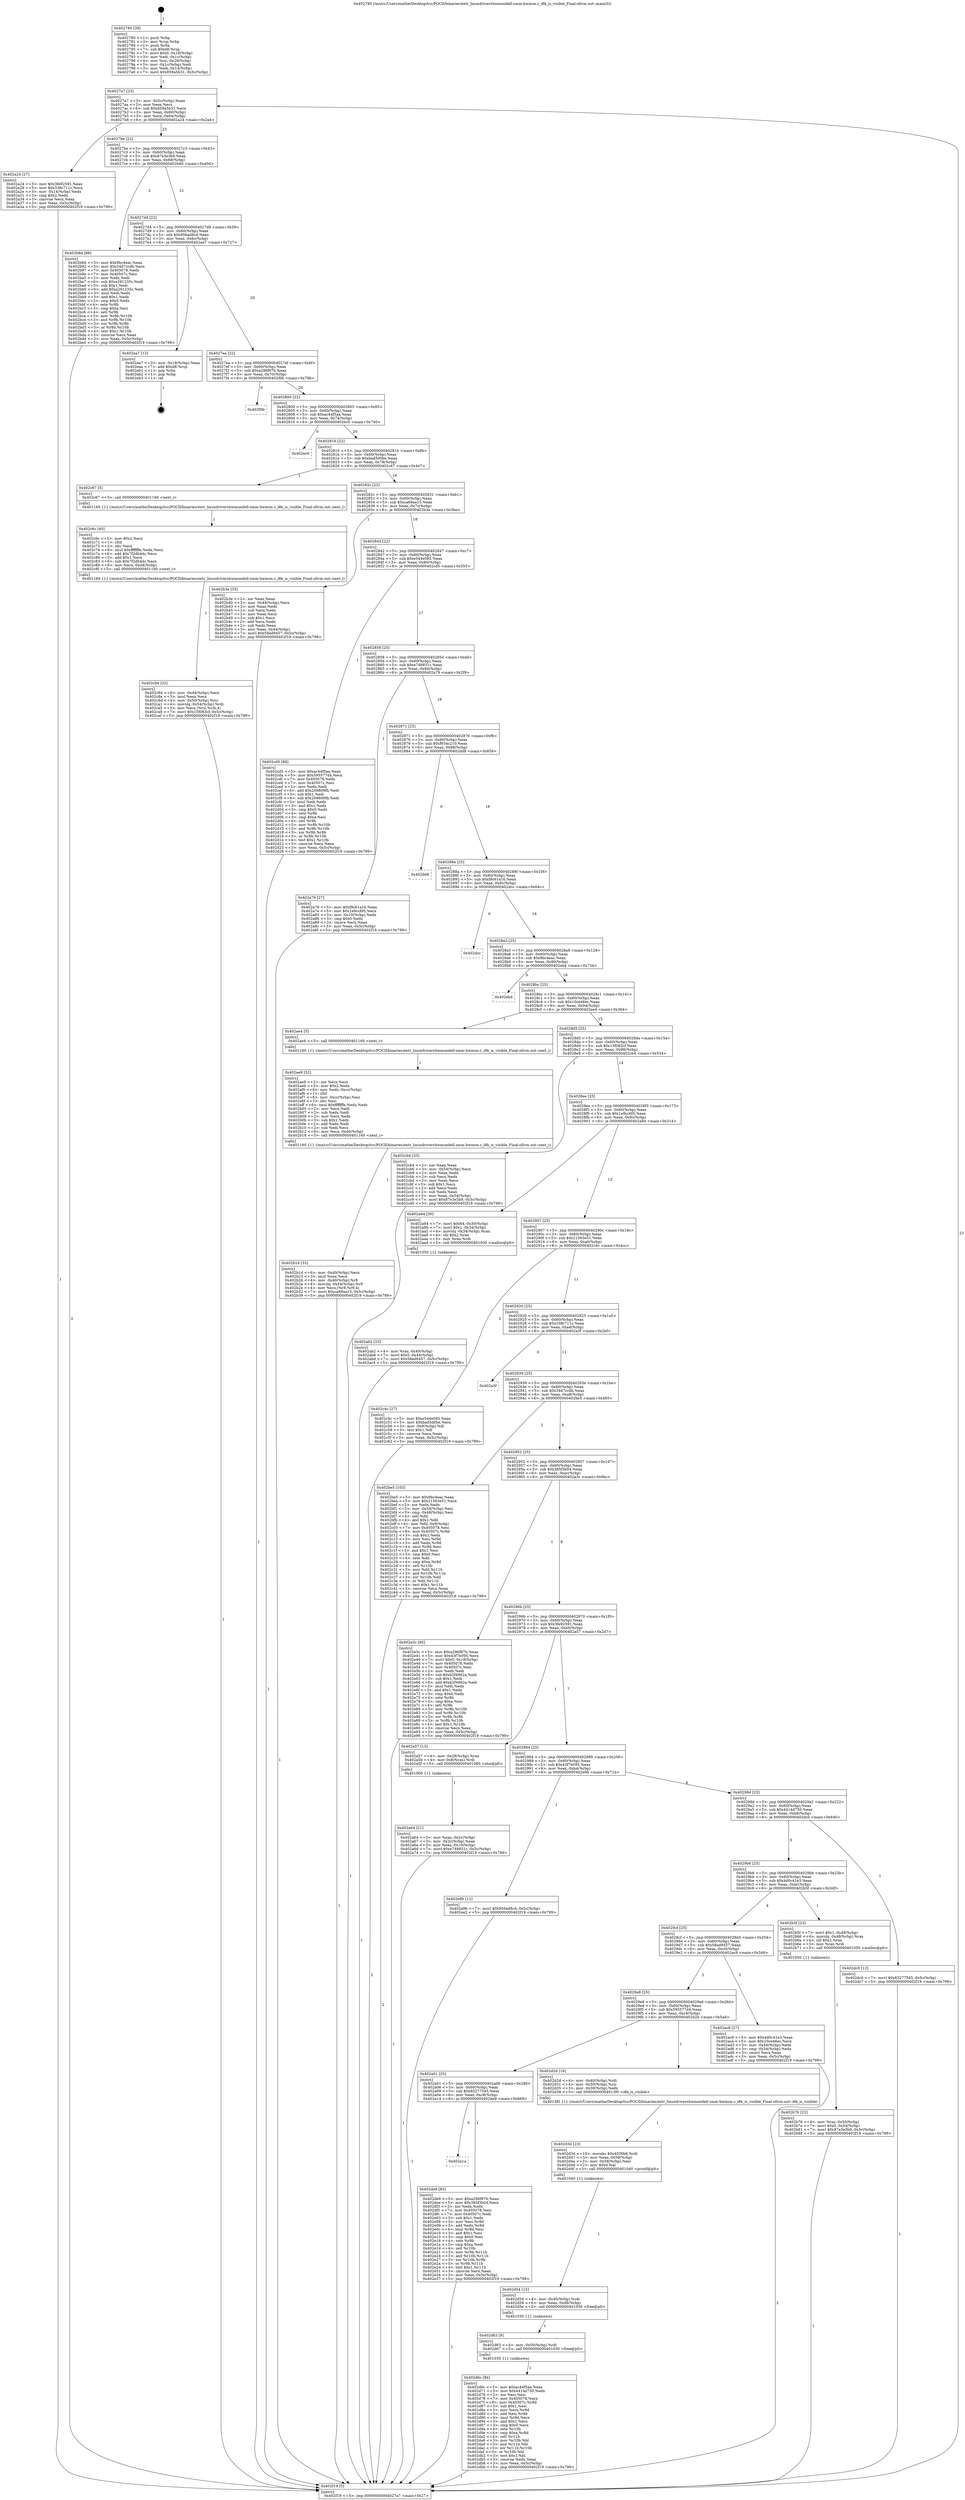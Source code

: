 digraph "0x402780" {
  label = "0x402780 (/mnt/c/Users/mathe/Desktop/tcc/POCII/binaries/extr_linuxdrivershwmondell-smm-hwmon.c_i8k_is_visible_Final-ollvm.out::main(0))"
  labelloc = "t"
  node[shape=record]

  Entry [label="",width=0.3,height=0.3,shape=circle,fillcolor=black,style=filled]
  "0x4027a7" [label="{
     0x4027a7 [23]\l
     | [instrs]\l
     &nbsp;&nbsp;0x4027a7 \<+3\>: mov -0x5c(%rbp),%eax\l
     &nbsp;&nbsp;0x4027aa \<+2\>: mov %eax,%ecx\l
     &nbsp;&nbsp;0x4027ac \<+6\>: sub $0x859a5b31,%ecx\l
     &nbsp;&nbsp;0x4027b2 \<+3\>: mov %eax,-0x60(%rbp)\l
     &nbsp;&nbsp;0x4027b5 \<+3\>: mov %ecx,-0x64(%rbp)\l
     &nbsp;&nbsp;0x4027b8 \<+6\>: je 0000000000402a24 \<main+0x2a4\>\l
  }"]
  "0x402a24" [label="{
     0x402a24 [27]\l
     | [instrs]\l
     &nbsp;&nbsp;0x402a24 \<+5\>: mov $0x3fe92591,%eax\l
     &nbsp;&nbsp;0x402a29 \<+5\>: mov $0x338c711c,%ecx\l
     &nbsp;&nbsp;0x402a2e \<+3\>: mov -0x14(%rbp),%edx\l
     &nbsp;&nbsp;0x402a31 \<+3\>: cmp $0x2,%edx\l
     &nbsp;&nbsp;0x402a34 \<+3\>: cmovne %ecx,%eax\l
     &nbsp;&nbsp;0x402a37 \<+3\>: mov %eax,-0x5c(%rbp)\l
     &nbsp;&nbsp;0x402a3a \<+5\>: jmp 0000000000402f19 \<main+0x799\>\l
  }"]
  "0x4027be" [label="{
     0x4027be [22]\l
     | [instrs]\l
     &nbsp;&nbsp;0x4027be \<+5\>: jmp 00000000004027c3 \<main+0x43\>\l
     &nbsp;&nbsp;0x4027c3 \<+3\>: mov -0x60(%rbp),%eax\l
     &nbsp;&nbsp;0x4027c6 \<+5\>: sub $0x87e3e3b9,%eax\l
     &nbsp;&nbsp;0x4027cb \<+3\>: mov %eax,-0x68(%rbp)\l
     &nbsp;&nbsp;0x4027ce \<+6\>: je 0000000000402b8d \<main+0x40d\>\l
  }"]
  "0x402f19" [label="{
     0x402f19 [5]\l
     | [instrs]\l
     &nbsp;&nbsp;0x402f19 \<+5\>: jmp 00000000004027a7 \<main+0x27\>\l
  }"]
  "0x402780" [label="{
     0x402780 [39]\l
     | [instrs]\l
     &nbsp;&nbsp;0x402780 \<+1\>: push %rbp\l
     &nbsp;&nbsp;0x402781 \<+3\>: mov %rsp,%rbp\l
     &nbsp;&nbsp;0x402784 \<+1\>: push %rbx\l
     &nbsp;&nbsp;0x402785 \<+7\>: sub $0xd8,%rsp\l
     &nbsp;&nbsp;0x40278c \<+7\>: movl $0x0,-0x18(%rbp)\l
     &nbsp;&nbsp;0x402793 \<+3\>: mov %edi,-0x1c(%rbp)\l
     &nbsp;&nbsp;0x402796 \<+4\>: mov %rsi,-0x28(%rbp)\l
     &nbsp;&nbsp;0x40279a \<+3\>: mov -0x1c(%rbp),%edi\l
     &nbsp;&nbsp;0x40279d \<+3\>: mov %edi,-0x14(%rbp)\l
     &nbsp;&nbsp;0x4027a0 \<+7\>: movl $0x859a5b31,-0x5c(%rbp)\l
  }"]
  Exit [label="",width=0.3,height=0.3,shape=circle,fillcolor=black,style=filled,peripheries=2]
  "0x402b8d" [label="{
     0x402b8d [88]\l
     | [instrs]\l
     &nbsp;&nbsp;0x402b8d \<+5\>: mov $0x9bc4eac,%eax\l
     &nbsp;&nbsp;0x402b92 \<+5\>: mov $0x34d7ccdb,%ecx\l
     &nbsp;&nbsp;0x402b97 \<+7\>: mov 0x405078,%edx\l
     &nbsp;&nbsp;0x402b9e \<+7\>: mov 0x40507c,%esi\l
     &nbsp;&nbsp;0x402ba5 \<+2\>: mov %edx,%edi\l
     &nbsp;&nbsp;0x402ba7 \<+6\>: sub $0xa291235c,%edi\l
     &nbsp;&nbsp;0x402bad \<+3\>: sub $0x1,%edi\l
     &nbsp;&nbsp;0x402bb0 \<+6\>: add $0xa291235c,%edi\l
     &nbsp;&nbsp;0x402bb6 \<+3\>: imul %edi,%edx\l
     &nbsp;&nbsp;0x402bb9 \<+3\>: and $0x1,%edx\l
     &nbsp;&nbsp;0x402bbc \<+3\>: cmp $0x0,%edx\l
     &nbsp;&nbsp;0x402bbf \<+4\>: sete %r8b\l
     &nbsp;&nbsp;0x402bc3 \<+3\>: cmp $0xa,%esi\l
     &nbsp;&nbsp;0x402bc6 \<+4\>: setl %r9b\l
     &nbsp;&nbsp;0x402bca \<+3\>: mov %r8b,%r10b\l
     &nbsp;&nbsp;0x402bcd \<+3\>: and %r9b,%r10b\l
     &nbsp;&nbsp;0x402bd0 \<+3\>: xor %r9b,%r8b\l
     &nbsp;&nbsp;0x402bd3 \<+3\>: or %r8b,%r10b\l
     &nbsp;&nbsp;0x402bd6 \<+4\>: test $0x1,%r10b\l
     &nbsp;&nbsp;0x402bda \<+3\>: cmovne %ecx,%eax\l
     &nbsp;&nbsp;0x402bdd \<+3\>: mov %eax,-0x5c(%rbp)\l
     &nbsp;&nbsp;0x402be0 \<+5\>: jmp 0000000000402f19 \<main+0x799\>\l
  }"]
  "0x4027d4" [label="{
     0x4027d4 [22]\l
     | [instrs]\l
     &nbsp;&nbsp;0x4027d4 \<+5\>: jmp 00000000004027d9 \<main+0x59\>\l
     &nbsp;&nbsp;0x4027d9 \<+3\>: mov -0x60(%rbp),%eax\l
     &nbsp;&nbsp;0x4027dc \<+5\>: sub $0x956ad8cd,%eax\l
     &nbsp;&nbsp;0x4027e1 \<+3\>: mov %eax,-0x6c(%rbp)\l
     &nbsp;&nbsp;0x4027e4 \<+6\>: je 0000000000402ea7 \<main+0x727\>\l
  }"]
  "0x402a1a" [label="{
     0x402a1a\l
  }", style=dashed]
  "0x402ea7" [label="{
     0x402ea7 [13]\l
     | [instrs]\l
     &nbsp;&nbsp;0x402ea7 \<+3\>: mov -0x18(%rbp),%eax\l
     &nbsp;&nbsp;0x402eaa \<+7\>: add $0xd8,%rsp\l
     &nbsp;&nbsp;0x402eb1 \<+1\>: pop %rbx\l
     &nbsp;&nbsp;0x402eb2 \<+1\>: pop %rbp\l
     &nbsp;&nbsp;0x402eb3 \<+1\>: ret\l
  }"]
  "0x4027ea" [label="{
     0x4027ea [22]\l
     | [instrs]\l
     &nbsp;&nbsp;0x4027ea \<+5\>: jmp 00000000004027ef \<main+0x6f\>\l
     &nbsp;&nbsp;0x4027ef \<+3\>: mov -0x60(%rbp),%eax\l
     &nbsp;&nbsp;0x4027f2 \<+5\>: sub $0xa296f97b,%eax\l
     &nbsp;&nbsp;0x4027f7 \<+3\>: mov %eax,-0x70(%rbp)\l
     &nbsp;&nbsp;0x4027fa \<+6\>: je 0000000000402f0b \<main+0x78b\>\l
  }"]
  "0x402de9" [label="{
     0x402de9 [83]\l
     | [instrs]\l
     &nbsp;&nbsp;0x402de9 \<+5\>: mov $0xa296f97b,%eax\l
     &nbsp;&nbsp;0x402dee \<+5\>: mov $0x385f3b04,%ecx\l
     &nbsp;&nbsp;0x402df3 \<+2\>: xor %edx,%edx\l
     &nbsp;&nbsp;0x402df5 \<+7\>: mov 0x405078,%esi\l
     &nbsp;&nbsp;0x402dfc \<+7\>: mov 0x40507c,%edi\l
     &nbsp;&nbsp;0x402e03 \<+3\>: sub $0x1,%edx\l
     &nbsp;&nbsp;0x402e06 \<+3\>: mov %esi,%r8d\l
     &nbsp;&nbsp;0x402e09 \<+3\>: add %edx,%r8d\l
     &nbsp;&nbsp;0x402e0c \<+4\>: imul %r8d,%esi\l
     &nbsp;&nbsp;0x402e10 \<+3\>: and $0x1,%esi\l
     &nbsp;&nbsp;0x402e13 \<+3\>: cmp $0x0,%esi\l
     &nbsp;&nbsp;0x402e16 \<+4\>: sete %r9b\l
     &nbsp;&nbsp;0x402e1a \<+3\>: cmp $0xa,%edi\l
     &nbsp;&nbsp;0x402e1d \<+4\>: setl %r10b\l
     &nbsp;&nbsp;0x402e21 \<+3\>: mov %r9b,%r11b\l
     &nbsp;&nbsp;0x402e24 \<+3\>: and %r10b,%r11b\l
     &nbsp;&nbsp;0x402e27 \<+3\>: xor %r10b,%r9b\l
     &nbsp;&nbsp;0x402e2a \<+3\>: or %r9b,%r11b\l
     &nbsp;&nbsp;0x402e2d \<+4\>: test $0x1,%r11b\l
     &nbsp;&nbsp;0x402e31 \<+3\>: cmovne %ecx,%eax\l
     &nbsp;&nbsp;0x402e34 \<+3\>: mov %eax,-0x5c(%rbp)\l
     &nbsp;&nbsp;0x402e37 \<+5\>: jmp 0000000000402f19 \<main+0x799\>\l
  }"]
  "0x402f0b" [label="{
     0x402f0b\l
  }", style=dashed]
  "0x402800" [label="{
     0x402800 [22]\l
     | [instrs]\l
     &nbsp;&nbsp;0x402800 \<+5\>: jmp 0000000000402805 \<main+0x85\>\l
     &nbsp;&nbsp;0x402805 \<+3\>: mov -0x60(%rbp),%eax\l
     &nbsp;&nbsp;0x402808 \<+5\>: sub $0xac44f5aa,%eax\l
     &nbsp;&nbsp;0x40280d \<+3\>: mov %eax,-0x74(%rbp)\l
     &nbsp;&nbsp;0x402810 \<+6\>: je 0000000000402ec0 \<main+0x740\>\l
  }"]
  "0x402d6c" [label="{
     0x402d6c [84]\l
     | [instrs]\l
     &nbsp;&nbsp;0x402d6c \<+5\>: mov $0xac44f5aa,%eax\l
     &nbsp;&nbsp;0x402d71 \<+5\>: mov $0x4414d750,%edx\l
     &nbsp;&nbsp;0x402d76 \<+2\>: xor %esi,%esi\l
     &nbsp;&nbsp;0x402d78 \<+7\>: mov 0x405078,%ecx\l
     &nbsp;&nbsp;0x402d7f \<+8\>: mov 0x40507c,%r8d\l
     &nbsp;&nbsp;0x402d87 \<+3\>: sub $0x1,%esi\l
     &nbsp;&nbsp;0x402d8a \<+3\>: mov %ecx,%r9d\l
     &nbsp;&nbsp;0x402d8d \<+3\>: add %esi,%r9d\l
     &nbsp;&nbsp;0x402d90 \<+4\>: imul %r9d,%ecx\l
     &nbsp;&nbsp;0x402d94 \<+3\>: and $0x1,%ecx\l
     &nbsp;&nbsp;0x402d97 \<+3\>: cmp $0x0,%ecx\l
     &nbsp;&nbsp;0x402d9a \<+4\>: sete %r10b\l
     &nbsp;&nbsp;0x402d9e \<+4\>: cmp $0xa,%r8d\l
     &nbsp;&nbsp;0x402da2 \<+4\>: setl %r11b\l
     &nbsp;&nbsp;0x402da6 \<+3\>: mov %r10b,%bl\l
     &nbsp;&nbsp;0x402da9 \<+3\>: and %r11b,%bl\l
     &nbsp;&nbsp;0x402dac \<+3\>: xor %r11b,%r10b\l
     &nbsp;&nbsp;0x402daf \<+3\>: or %r10b,%bl\l
     &nbsp;&nbsp;0x402db2 \<+3\>: test $0x1,%bl\l
     &nbsp;&nbsp;0x402db5 \<+3\>: cmovne %edx,%eax\l
     &nbsp;&nbsp;0x402db8 \<+3\>: mov %eax,-0x5c(%rbp)\l
     &nbsp;&nbsp;0x402dbb \<+5\>: jmp 0000000000402f19 \<main+0x799\>\l
  }"]
  "0x402ec0" [label="{
     0x402ec0\l
  }", style=dashed]
  "0x402816" [label="{
     0x402816 [22]\l
     | [instrs]\l
     &nbsp;&nbsp;0x402816 \<+5\>: jmp 000000000040281b \<main+0x9b\>\l
     &nbsp;&nbsp;0x40281b \<+3\>: mov -0x60(%rbp),%eax\l
     &nbsp;&nbsp;0x40281e \<+5\>: sub $0xbad5d0be,%eax\l
     &nbsp;&nbsp;0x402823 \<+3\>: mov %eax,-0x78(%rbp)\l
     &nbsp;&nbsp;0x402826 \<+6\>: je 0000000000402c67 \<main+0x4e7\>\l
  }"]
  "0x402d63" [label="{
     0x402d63 [9]\l
     | [instrs]\l
     &nbsp;&nbsp;0x402d63 \<+4\>: mov -0x50(%rbp),%rdi\l
     &nbsp;&nbsp;0x402d67 \<+5\>: call 0000000000401030 \<free@plt\>\l
     | [calls]\l
     &nbsp;&nbsp;0x401030 \{1\} (unknown)\l
  }"]
  "0x402c67" [label="{
     0x402c67 [5]\l
     | [instrs]\l
     &nbsp;&nbsp;0x402c67 \<+5\>: call 0000000000401160 \<next_i\>\l
     | [calls]\l
     &nbsp;&nbsp;0x401160 \{1\} (/mnt/c/Users/mathe/Desktop/tcc/POCII/binaries/extr_linuxdrivershwmondell-smm-hwmon.c_i8k_is_visible_Final-ollvm.out::next_i)\l
  }"]
  "0x40282c" [label="{
     0x40282c [22]\l
     | [instrs]\l
     &nbsp;&nbsp;0x40282c \<+5\>: jmp 0000000000402831 \<main+0xb1\>\l
     &nbsp;&nbsp;0x402831 \<+3\>: mov -0x60(%rbp),%eax\l
     &nbsp;&nbsp;0x402834 \<+5\>: sub $0xca68aa15,%eax\l
     &nbsp;&nbsp;0x402839 \<+3\>: mov %eax,-0x7c(%rbp)\l
     &nbsp;&nbsp;0x40283c \<+6\>: je 0000000000402b3e \<main+0x3be\>\l
  }"]
  "0x402d54" [label="{
     0x402d54 [15]\l
     | [instrs]\l
     &nbsp;&nbsp;0x402d54 \<+4\>: mov -0x40(%rbp),%rdi\l
     &nbsp;&nbsp;0x402d58 \<+6\>: mov %eax,-0xd8(%rbp)\l
     &nbsp;&nbsp;0x402d5e \<+5\>: call 0000000000401030 \<free@plt\>\l
     | [calls]\l
     &nbsp;&nbsp;0x401030 \{1\} (unknown)\l
  }"]
  "0x402b3e" [label="{
     0x402b3e [33]\l
     | [instrs]\l
     &nbsp;&nbsp;0x402b3e \<+2\>: xor %eax,%eax\l
     &nbsp;&nbsp;0x402b40 \<+3\>: mov -0x44(%rbp),%ecx\l
     &nbsp;&nbsp;0x402b43 \<+2\>: mov %eax,%edx\l
     &nbsp;&nbsp;0x402b45 \<+2\>: sub %ecx,%edx\l
     &nbsp;&nbsp;0x402b47 \<+2\>: mov %eax,%ecx\l
     &nbsp;&nbsp;0x402b49 \<+3\>: sub $0x1,%ecx\l
     &nbsp;&nbsp;0x402b4c \<+2\>: add %ecx,%edx\l
     &nbsp;&nbsp;0x402b4e \<+2\>: sub %edx,%eax\l
     &nbsp;&nbsp;0x402b50 \<+3\>: mov %eax,-0x44(%rbp)\l
     &nbsp;&nbsp;0x402b53 \<+7\>: movl $0x58ad9457,-0x5c(%rbp)\l
     &nbsp;&nbsp;0x402b5a \<+5\>: jmp 0000000000402f19 \<main+0x799\>\l
  }"]
  "0x402842" [label="{
     0x402842 [22]\l
     | [instrs]\l
     &nbsp;&nbsp;0x402842 \<+5\>: jmp 0000000000402847 \<main+0xc7\>\l
     &nbsp;&nbsp;0x402847 \<+3\>: mov -0x60(%rbp),%eax\l
     &nbsp;&nbsp;0x40284a \<+5\>: sub $0xe544e085,%eax\l
     &nbsp;&nbsp;0x40284f \<+3\>: mov %eax,-0x80(%rbp)\l
     &nbsp;&nbsp;0x402852 \<+6\>: je 0000000000402cd5 \<main+0x555\>\l
  }"]
  "0x402d3d" [label="{
     0x402d3d [23]\l
     | [instrs]\l
     &nbsp;&nbsp;0x402d3d \<+10\>: movabs $0x4030b6,%rdi\l
     &nbsp;&nbsp;0x402d47 \<+3\>: mov %eax,-0x58(%rbp)\l
     &nbsp;&nbsp;0x402d4a \<+3\>: mov -0x58(%rbp),%esi\l
     &nbsp;&nbsp;0x402d4d \<+2\>: mov $0x0,%al\l
     &nbsp;&nbsp;0x402d4f \<+5\>: call 0000000000401040 \<printf@plt\>\l
     | [calls]\l
     &nbsp;&nbsp;0x401040 \{1\} (unknown)\l
  }"]
  "0x402cd5" [label="{
     0x402cd5 [88]\l
     | [instrs]\l
     &nbsp;&nbsp;0x402cd5 \<+5\>: mov $0xac44f5aa,%eax\l
     &nbsp;&nbsp;0x402cda \<+5\>: mov $0x595577d4,%ecx\l
     &nbsp;&nbsp;0x402cdf \<+7\>: mov 0x405078,%edx\l
     &nbsp;&nbsp;0x402ce6 \<+7\>: mov 0x40507c,%esi\l
     &nbsp;&nbsp;0x402ced \<+2\>: mov %edx,%edi\l
     &nbsp;&nbsp;0x402cef \<+6\>: add $0x209809fb,%edi\l
     &nbsp;&nbsp;0x402cf5 \<+3\>: sub $0x1,%edi\l
     &nbsp;&nbsp;0x402cf8 \<+6\>: sub $0x209809fb,%edi\l
     &nbsp;&nbsp;0x402cfe \<+3\>: imul %edi,%edx\l
     &nbsp;&nbsp;0x402d01 \<+3\>: and $0x1,%edx\l
     &nbsp;&nbsp;0x402d04 \<+3\>: cmp $0x0,%edx\l
     &nbsp;&nbsp;0x402d07 \<+4\>: sete %r8b\l
     &nbsp;&nbsp;0x402d0b \<+3\>: cmp $0xa,%esi\l
     &nbsp;&nbsp;0x402d0e \<+4\>: setl %r9b\l
     &nbsp;&nbsp;0x402d12 \<+3\>: mov %r8b,%r10b\l
     &nbsp;&nbsp;0x402d15 \<+3\>: and %r9b,%r10b\l
     &nbsp;&nbsp;0x402d18 \<+3\>: xor %r9b,%r8b\l
     &nbsp;&nbsp;0x402d1b \<+3\>: or %r8b,%r10b\l
     &nbsp;&nbsp;0x402d1e \<+4\>: test $0x1,%r10b\l
     &nbsp;&nbsp;0x402d22 \<+3\>: cmovne %ecx,%eax\l
     &nbsp;&nbsp;0x402d25 \<+3\>: mov %eax,-0x5c(%rbp)\l
     &nbsp;&nbsp;0x402d28 \<+5\>: jmp 0000000000402f19 \<main+0x799\>\l
  }"]
  "0x402858" [label="{
     0x402858 [25]\l
     | [instrs]\l
     &nbsp;&nbsp;0x402858 \<+5\>: jmp 000000000040285d \<main+0xdd\>\l
     &nbsp;&nbsp;0x40285d \<+3\>: mov -0x60(%rbp),%eax\l
     &nbsp;&nbsp;0x402860 \<+5\>: sub $0xe748831c,%eax\l
     &nbsp;&nbsp;0x402865 \<+6\>: mov %eax,-0x84(%rbp)\l
     &nbsp;&nbsp;0x40286b \<+6\>: je 0000000000402a79 \<main+0x2f9\>\l
  }"]
  "0x402a01" [label="{
     0x402a01 [25]\l
     | [instrs]\l
     &nbsp;&nbsp;0x402a01 \<+5\>: jmp 0000000000402a06 \<main+0x286\>\l
     &nbsp;&nbsp;0x402a06 \<+3\>: mov -0x60(%rbp),%eax\l
     &nbsp;&nbsp;0x402a09 \<+5\>: sub $0x65277545,%eax\l
     &nbsp;&nbsp;0x402a0e \<+6\>: mov %eax,-0xc8(%rbp)\l
     &nbsp;&nbsp;0x402a14 \<+6\>: je 0000000000402de9 \<main+0x669\>\l
  }"]
  "0x402a79" [label="{
     0x402a79 [27]\l
     | [instrs]\l
     &nbsp;&nbsp;0x402a79 \<+5\>: mov $0xf9c61a16,%eax\l
     &nbsp;&nbsp;0x402a7e \<+5\>: mov $0x1e9ccfd5,%ecx\l
     &nbsp;&nbsp;0x402a83 \<+3\>: mov -0x10(%rbp),%edx\l
     &nbsp;&nbsp;0x402a86 \<+3\>: cmp $0x0,%edx\l
     &nbsp;&nbsp;0x402a89 \<+3\>: cmove %ecx,%eax\l
     &nbsp;&nbsp;0x402a8c \<+3\>: mov %eax,-0x5c(%rbp)\l
     &nbsp;&nbsp;0x402a8f \<+5\>: jmp 0000000000402f19 \<main+0x799\>\l
  }"]
  "0x402871" [label="{
     0x402871 [25]\l
     | [instrs]\l
     &nbsp;&nbsp;0x402871 \<+5\>: jmp 0000000000402876 \<main+0xf6\>\l
     &nbsp;&nbsp;0x402876 \<+3\>: mov -0x60(%rbp),%eax\l
     &nbsp;&nbsp;0x402879 \<+5\>: sub $0xf934c210,%eax\l
     &nbsp;&nbsp;0x40287e \<+6\>: mov %eax,-0x88(%rbp)\l
     &nbsp;&nbsp;0x402884 \<+6\>: je 0000000000402dd8 \<main+0x658\>\l
  }"]
  "0x402d2d" [label="{
     0x402d2d [16]\l
     | [instrs]\l
     &nbsp;&nbsp;0x402d2d \<+4\>: mov -0x40(%rbp),%rdi\l
     &nbsp;&nbsp;0x402d31 \<+4\>: mov -0x50(%rbp),%rsi\l
     &nbsp;&nbsp;0x402d35 \<+3\>: mov -0x30(%rbp),%edx\l
     &nbsp;&nbsp;0x402d38 \<+5\>: call 00000000004013f0 \<i8k_is_visible\>\l
     | [calls]\l
     &nbsp;&nbsp;0x4013f0 \{1\} (/mnt/c/Users/mathe/Desktop/tcc/POCII/binaries/extr_linuxdrivershwmondell-smm-hwmon.c_i8k_is_visible_Final-ollvm.out::i8k_is_visible)\l
  }"]
  "0x402dd8" [label="{
     0x402dd8\l
  }", style=dashed]
  "0x40288a" [label="{
     0x40288a [25]\l
     | [instrs]\l
     &nbsp;&nbsp;0x40288a \<+5\>: jmp 000000000040288f \<main+0x10f\>\l
     &nbsp;&nbsp;0x40288f \<+3\>: mov -0x60(%rbp),%eax\l
     &nbsp;&nbsp;0x402892 \<+5\>: sub $0xf9c61a16,%eax\l
     &nbsp;&nbsp;0x402897 \<+6\>: mov %eax,-0x8c(%rbp)\l
     &nbsp;&nbsp;0x40289d \<+6\>: je 0000000000402dcc \<main+0x64c\>\l
  }"]
  "0x402c94" [label="{
     0x402c94 [32]\l
     | [instrs]\l
     &nbsp;&nbsp;0x402c94 \<+6\>: mov -0xd4(%rbp),%ecx\l
     &nbsp;&nbsp;0x402c9a \<+3\>: imul %eax,%ecx\l
     &nbsp;&nbsp;0x402c9d \<+4\>: mov -0x50(%rbp),%rsi\l
     &nbsp;&nbsp;0x402ca1 \<+4\>: movslq -0x54(%rbp),%rdi\l
     &nbsp;&nbsp;0x402ca5 \<+3\>: mov %ecx,(%rsi,%rdi,4)\l
     &nbsp;&nbsp;0x402ca8 \<+7\>: movl $0x15f083cf,-0x5c(%rbp)\l
     &nbsp;&nbsp;0x402caf \<+5\>: jmp 0000000000402f19 \<main+0x799\>\l
  }"]
  "0x402dcc" [label="{
     0x402dcc\l
  }", style=dashed]
  "0x4028a3" [label="{
     0x4028a3 [25]\l
     | [instrs]\l
     &nbsp;&nbsp;0x4028a3 \<+5\>: jmp 00000000004028a8 \<main+0x128\>\l
     &nbsp;&nbsp;0x4028a8 \<+3\>: mov -0x60(%rbp),%eax\l
     &nbsp;&nbsp;0x4028ab \<+5\>: sub $0x9bc4eac,%eax\l
     &nbsp;&nbsp;0x4028b0 \<+6\>: mov %eax,-0x90(%rbp)\l
     &nbsp;&nbsp;0x4028b6 \<+6\>: je 0000000000402eb4 \<main+0x734\>\l
  }"]
  "0x402c6c" [label="{
     0x402c6c [40]\l
     | [instrs]\l
     &nbsp;&nbsp;0x402c6c \<+5\>: mov $0x2,%ecx\l
     &nbsp;&nbsp;0x402c71 \<+1\>: cltd\l
     &nbsp;&nbsp;0x402c72 \<+2\>: idiv %ecx\l
     &nbsp;&nbsp;0x402c74 \<+6\>: imul $0xfffffffe,%edx,%ecx\l
     &nbsp;&nbsp;0x402c7a \<+6\>: add $0x7f2db4dc,%ecx\l
     &nbsp;&nbsp;0x402c80 \<+3\>: add $0x1,%ecx\l
     &nbsp;&nbsp;0x402c83 \<+6\>: sub $0x7f2db4dc,%ecx\l
     &nbsp;&nbsp;0x402c89 \<+6\>: mov %ecx,-0xd4(%rbp)\l
     &nbsp;&nbsp;0x402c8f \<+5\>: call 0000000000401160 \<next_i\>\l
     | [calls]\l
     &nbsp;&nbsp;0x401160 \{1\} (/mnt/c/Users/mathe/Desktop/tcc/POCII/binaries/extr_linuxdrivershwmondell-smm-hwmon.c_i8k_is_visible_Final-ollvm.out::next_i)\l
  }"]
  "0x402eb4" [label="{
     0x402eb4\l
  }", style=dashed]
  "0x4028bc" [label="{
     0x4028bc [25]\l
     | [instrs]\l
     &nbsp;&nbsp;0x4028bc \<+5\>: jmp 00000000004028c1 \<main+0x141\>\l
     &nbsp;&nbsp;0x4028c1 \<+3\>: mov -0x60(%rbp),%eax\l
     &nbsp;&nbsp;0x4028c4 \<+5\>: sub $0x10ce46ec,%eax\l
     &nbsp;&nbsp;0x4028c9 \<+6\>: mov %eax,-0x94(%rbp)\l
     &nbsp;&nbsp;0x4028cf \<+6\>: je 0000000000402ae4 \<main+0x364\>\l
  }"]
  "0x402b76" [label="{
     0x402b76 [23]\l
     | [instrs]\l
     &nbsp;&nbsp;0x402b76 \<+4\>: mov %rax,-0x50(%rbp)\l
     &nbsp;&nbsp;0x402b7a \<+7\>: movl $0x0,-0x54(%rbp)\l
     &nbsp;&nbsp;0x402b81 \<+7\>: movl $0x87e3e3b9,-0x5c(%rbp)\l
     &nbsp;&nbsp;0x402b88 \<+5\>: jmp 0000000000402f19 \<main+0x799\>\l
  }"]
  "0x402ae4" [label="{
     0x402ae4 [5]\l
     | [instrs]\l
     &nbsp;&nbsp;0x402ae4 \<+5\>: call 0000000000401160 \<next_i\>\l
     | [calls]\l
     &nbsp;&nbsp;0x401160 \{1\} (/mnt/c/Users/mathe/Desktop/tcc/POCII/binaries/extr_linuxdrivershwmondell-smm-hwmon.c_i8k_is_visible_Final-ollvm.out::next_i)\l
  }"]
  "0x4028d5" [label="{
     0x4028d5 [25]\l
     | [instrs]\l
     &nbsp;&nbsp;0x4028d5 \<+5\>: jmp 00000000004028da \<main+0x15a\>\l
     &nbsp;&nbsp;0x4028da \<+3\>: mov -0x60(%rbp),%eax\l
     &nbsp;&nbsp;0x4028dd \<+5\>: sub $0x15f083cf,%eax\l
     &nbsp;&nbsp;0x4028e2 \<+6\>: mov %eax,-0x98(%rbp)\l
     &nbsp;&nbsp;0x4028e8 \<+6\>: je 0000000000402cb4 \<main+0x534\>\l
  }"]
  "0x402b1d" [label="{
     0x402b1d [33]\l
     | [instrs]\l
     &nbsp;&nbsp;0x402b1d \<+6\>: mov -0xd0(%rbp),%ecx\l
     &nbsp;&nbsp;0x402b23 \<+3\>: imul %eax,%ecx\l
     &nbsp;&nbsp;0x402b26 \<+4\>: mov -0x40(%rbp),%r8\l
     &nbsp;&nbsp;0x402b2a \<+4\>: movslq -0x44(%rbp),%r9\l
     &nbsp;&nbsp;0x402b2e \<+4\>: mov %ecx,(%r8,%r9,4)\l
     &nbsp;&nbsp;0x402b32 \<+7\>: movl $0xca68aa15,-0x5c(%rbp)\l
     &nbsp;&nbsp;0x402b39 \<+5\>: jmp 0000000000402f19 \<main+0x799\>\l
  }"]
  "0x402cb4" [label="{
     0x402cb4 [33]\l
     | [instrs]\l
     &nbsp;&nbsp;0x402cb4 \<+2\>: xor %eax,%eax\l
     &nbsp;&nbsp;0x402cb6 \<+3\>: mov -0x54(%rbp),%ecx\l
     &nbsp;&nbsp;0x402cb9 \<+2\>: mov %eax,%edx\l
     &nbsp;&nbsp;0x402cbb \<+2\>: sub %ecx,%edx\l
     &nbsp;&nbsp;0x402cbd \<+2\>: mov %eax,%ecx\l
     &nbsp;&nbsp;0x402cbf \<+3\>: sub $0x1,%ecx\l
     &nbsp;&nbsp;0x402cc2 \<+2\>: add %ecx,%edx\l
     &nbsp;&nbsp;0x402cc4 \<+2\>: sub %edx,%eax\l
     &nbsp;&nbsp;0x402cc6 \<+3\>: mov %eax,-0x54(%rbp)\l
     &nbsp;&nbsp;0x402cc9 \<+7\>: movl $0x87e3e3b9,-0x5c(%rbp)\l
     &nbsp;&nbsp;0x402cd0 \<+5\>: jmp 0000000000402f19 \<main+0x799\>\l
  }"]
  "0x4028ee" [label="{
     0x4028ee [25]\l
     | [instrs]\l
     &nbsp;&nbsp;0x4028ee \<+5\>: jmp 00000000004028f3 \<main+0x173\>\l
     &nbsp;&nbsp;0x4028f3 \<+3\>: mov -0x60(%rbp),%eax\l
     &nbsp;&nbsp;0x4028f6 \<+5\>: sub $0x1e9ccfd5,%eax\l
     &nbsp;&nbsp;0x4028fb \<+6\>: mov %eax,-0x9c(%rbp)\l
     &nbsp;&nbsp;0x402901 \<+6\>: je 0000000000402a94 \<main+0x314\>\l
  }"]
  "0x402ae9" [label="{
     0x402ae9 [52]\l
     | [instrs]\l
     &nbsp;&nbsp;0x402ae9 \<+2\>: xor %ecx,%ecx\l
     &nbsp;&nbsp;0x402aeb \<+5\>: mov $0x2,%edx\l
     &nbsp;&nbsp;0x402af0 \<+6\>: mov %edx,-0xcc(%rbp)\l
     &nbsp;&nbsp;0x402af6 \<+1\>: cltd\l
     &nbsp;&nbsp;0x402af7 \<+6\>: mov -0xcc(%rbp),%esi\l
     &nbsp;&nbsp;0x402afd \<+2\>: idiv %esi\l
     &nbsp;&nbsp;0x402aff \<+6\>: imul $0xfffffffe,%edx,%edx\l
     &nbsp;&nbsp;0x402b05 \<+2\>: mov %ecx,%edi\l
     &nbsp;&nbsp;0x402b07 \<+2\>: sub %edx,%edi\l
     &nbsp;&nbsp;0x402b09 \<+2\>: mov %ecx,%edx\l
     &nbsp;&nbsp;0x402b0b \<+3\>: sub $0x1,%edx\l
     &nbsp;&nbsp;0x402b0e \<+2\>: add %edx,%edi\l
     &nbsp;&nbsp;0x402b10 \<+2\>: sub %edi,%ecx\l
     &nbsp;&nbsp;0x402b12 \<+6\>: mov %ecx,-0xd0(%rbp)\l
     &nbsp;&nbsp;0x402b18 \<+5\>: call 0000000000401160 \<next_i\>\l
     | [calls]\l
     &nbsp;&nbsp;0x401160 \{1\} (/mnt/c/Users/mathe/Desktop/tcc/POCII/binaries/extr_linuxdrivershwmondell-smm-hwmon.c_i8k_is_visible_Final-ollvm.out::next_i)\l
  }"]
  "0x402a94" [label="{
     0x402a94 [30]\l
     | [instrs]\l
     &nbsp;&nbsp;0x402a94 \<+7\>: movl $0x64,-0x30(%rbp)\l
     &nbsp;&nbsp;0x402a9b \<+7\>: movl $0x1,-0x34(%rbp)\l
     &nbsp;&nbsp;0x402aa2 \<+4\>: movslq -0x34(%rbp),%rax\l
     &nbsp;&nbsp;0x402aa6 \<+4\>: shl $0x2,%rax\l
     &nbsp;&nbsp;0x402aaa \<+3\>: mov %rax,%rdi\l
     &nbsp;&nbsp;0x402aad \<+5\>: call 0000000000401050 \<malloc@plt\>\l
     | [calls]\l
     &nbsp;&nbsp;0x401050 \{1\} (unknown)\l
  }"]
  "0x402907" [label="{
     0x402907 [25]\l
     | [instrs]\l
     &nbsp;&nbsp;0x402907 \<+5\>: jmp 000000000040290c \<main+0x18c\>\l
     &nbsp;&nbsp;0x40290c \<+3\>: mov -0x60(%rbp),%eax\l
     &nbsp;&nbsp;0x40290f \<+5\>: sub $0x21563e51,%eax\l
     &nbsp;&nbsp;0x402914 \<+6\>: mov %eax,-0xa0(%rbp)\l
     &nbsp;&nbsp;0x40291a \<+6\>: je 0000000000402c4c \<main+0x4cc\>\l
  }"]
  "0x4029e8" [label="{
     0x4029e8 [25]\l
     | [instrs]\l
     &nbsp;&nbsp;0x4029e8 \<+5\>: jmp 00000000004029ed \<main+0x26d\>\l
     &nbsp;&nbsp;0x4029ed \<+3\>: mov -0x60(%rbp),%eax\l
     &nbsp;&nbsp;0x4029f0 \<+5\>: sub $0x595577d4,%eax\l
     &nbsp;&nbsp;0x4029f5 \<+6\>: mov %eax,-0xc4(%rbp)\l
     &nbsp;&nbsp;0x4029fb \<+6\>: je 0000000000402d2d \<main+0x5ad\>\l
  }"]
  "0x402c4c" [label="{
     0x402c4c [27]\l
     | [instrs]\l
     &nbsp;&nbsp;0x402c4c \<+5\>: mov $0xe544e085,%eax\l
     &nbsp;&nbsp;0x402c51 \<+5\>: mov $0xbad5d0be,%ecx\l
     &nbsp;&nbsp;0x402c56 \<+3\>: mov -0x9(%rbp),%dl\l
     &nbsp;&nbsp;0x402c59 \<+3\>: test $0x1,%dl\l
     &nbsp;&nbsp;0x402c5c \<+3\>: cmovne %ecx,%eax\l
     &nbsp;&nbsp;0x402c5f \<+3\>: mov %eax,-0x5c(%rbp)\l
     &nbsp;&nbsp;0x402c62 \<+5\>: jmp 0000000000402f19 \<main+0x799\>\l
  }"]
  "0x402920" [label="{
     0x402920 [25]\l
     | [instrs]\l
     &nbsp;&nbsp;0x402920 \<+5\>: jmp 0000000000402925 \<main+0x1a5\>\l
     &nbsp;&nbsp;0x402925 \<+3\>: mov -0x60(%rbp),%eax\l
     &nbsp;&nbsp;0x402928 \<+5\>: sub $0x338c711c,%eax\l
     &nbsp;&nbsp;0x40292d \<+6\>: mov %eax,-0xa4(%rbp)\l
     &nbsp;&nbsp;0x402933 \<+6\>: je 0000000000402a3f \<main+0x2bf\>\l
  }"]
  "0x402ac9" [label="{
     0x402ac9 [27]\l
     | [instrs]\l
     &nbsp;&nbsp;0x402ac9 \<+5\>: mov $0x4d0c41e3,%eax\l
     &nbsp;&nbsp;0x402ace \<+5\>: mov $0x10ce46ec,%ecx\l
     &nbsp;&nbsp;0x402ad3 \<+3\>: mov -0x44(%rbp),%edx\l
     &nbsp;&nbsp;0x402ad6 \<+3\>: cmp -0x34(%rbp),%edx\l
     &nbsp;&nbsp;0x402ad9 \<+3\>: cmovl %ecx,%eax\l
     &nbsp;&nbsp;0x402adc \<+3\>: mov %eax,-0x5c(%rbp)\l
     &nbsp;&nbsp;0x402adf \<+5\>: jmp 0000000000402f19 \<main+0x799\>\l
  }"]
  "0x402a3f" [label="{
     0x402a3f\l
  }", style=dashed]
  "0x402939" [label="{
     0x402939 [25]\l
     | [instrs]\l
     &nbsp;&nbsp;0x402939 \<+5\>: jmp 000000000040293e \<main+0x1be\>\l
     &nbsp;&nbsp;0x40293e \<+3\>: mov -0x60(%rbp),%eax\l
     &nbsp;&nbsp;0x402941 \<+5\>: sub $0x34d7ccdb,%eax\l
     &nbsp;&nbsp;0x402946 \<+6\>: mov %eax,-0xa8(%rbp)\l
     &nbsp;&nbsp;0x40294c \<+6\>: je 0000000000402be5 \<main+0x465\>\l
  }"]
  "0x4029cf" [label="{
     0x4029cf [25]\l
     | [instrs]\l
     &nbsp;&nbsp;0x4029cf \<+5\>: jmp 00000000004029d4 \<main+0x254\>\l
     &nbsp;&nbsp;0x4029d4 \<+3\>: mov -0x60(%rbp),%eax\l
     &nbsp;&nbsp;0x4029d7 \<+5\>: sub $0x58ad9457,%eax\l
     &nbsp;&nbsp;0x4029dc \<+6\>: mov %eax,-0xc0(%rbp)\l
     &nbsp;&nbsp;0x4029e2 \<+6\>: je 0000000000402ac9 \<main+0x349\>\l
  }"]
  "0x402be5" [label="{
     0x402be5 [103]\l
     | [instrs]\l
     &nbsp;&nbsp;0x402be5 \<+5\>: mov $0x9bc4eac,%eax\l
     &nbsp;&nbsp;0x402bea \<+5\>: mov $0x21563e51,%ecx\l
     &nbsp;&nbsp;0x402bef \<+2\>: xor %edx,%edx\l
     &nbsp;&nbsp;0x402bf1 \<+3\>: mov -0x54(%rbp),%esi\l
     &nbsp;&nbsp;0x402bf4 \<+3\>: cmp -0x48(%rbp),%esi\l
     &nbsp;&nbsp;0x402bf7 \<+4\>: setl %dil\l
     &nbsp;&nbsp;0x402bfb \<+4\>: and $0x1,%dil\l
     &nbsp;&nbsp;0x402bff \<+4\>: mov %dil,-0x9(%rbp)\l
     &nbsp;&nbsp;0x402c03 \<+7\>: mov 0x405078,%esi\l
     &nbsp;&nbsp;0x402c0a \<+8\>: mov 0x40507c,%r8d\l
     &nbsp;&nbsp;0x402c12 \<+3\>: sub $0x1,%edx\l
     &nbsp;&nbsp;0x402c15 \<+3\>: mov %esi,%r9d\l
     &nbsp;&nbsp;0x402c18 \<+3\>: add %edx,%r9d\l
     &nbsp;&nbsp;0x402c1b \<+4\>: imul %r9d,%esi\l
     &nbsp;&nbsp;0x402c1f \<+3\>: and $0x1,%esi\l
     &nbsp;&nbsp;0x402c22 \<+3\>: cmp $0x0,%esi\l
     &nbsp;&nbsp;0x402c25 \<+4\>: sete %dil\l
     &nbsp;&nbsp;0x402c29 \<+4\>: cmp $0xa,%r8d\l
     &nbsp;&nbsp;0x402c2d \<+4\>: setl %r10b\l
     &nbsp;&nbsp;0x402c31 \<+3\>: mov %dil,%r11b\l
     &nbsp;&nbsp;0x402c34 \<+3\>: and %r10b,%r11b\l
     &nbsp;&nbsp;0x402c37 \<+3\>: xor %r10b,%dil\l
     &nbsp;&nbsp;0x402c3a \<+3\>: or %dil,%r11b\l
     &nbsp;&nbsp;0x402c3d \<+4\>: test $0x1,%r11b\l
     &nbsp;&nbsp;0x402c41 \<+3\>: cmovne %ecx,%eax\l
     &nbsp;&nbsp;0x402c44 \<+3\>: mov %eax,-0x5c(%rbp)\l
     &nbsp;&nbsp;0x402c47 \<+5\>: jmp 0000000000402f19 \<main+0x799\>\l
  }"]
  "0x402952" [label="{
     0x402952 [25]\l
     | [instrs]\l
     &nbsp;&nbsp;0x402952 \<+5\>: jmp 0000000000402957 \<main+0x1d7\>\l
     &nbsp;&nbsp;0x402957 \<+3\>: mov -0x60(%rbp),%eax\l
     &nbsp;&nbsp;0x40295a \<+5\>: sub $0x385f3b04,%eax\l
     &nbsp;&nbsp;0x40295f \<+6\>: mov %eax,-0xac(%rbp)\l
     &nbsp;&nbsp;0x402965 \<+6\>: je 0000000000402e3c \<main+0x6bc\>\l
  }"]
  "0x402b5f" [label="{
     0x402b5f [23]\l
     | [instrs]\l
     &nbsp;&nbsp;0x402b5f \<+7\>: movl $0x1,-0x48(%rbp)\l
     &nbsp;&nbsp;0x402b66 \<+4\>: movslq -0x48(%rbp),%rax\l
     &nbsp;&nbsp;0x402b6a \<+4\>: shl $0x2,%rax\l
     &nbsp;&nbsp;0x402b6e \<+3\>: mov %rax,%rdi\l
     &nbsp;&nbsp;0x402b71 \<+5\>: call 0000000000401050 \<malloc@plt\>\l
     | [calls]\l
     &nbsp;&nbsp;0x401050 \{1\} (unknown)\l
  }"]
  "0x402e3c" [label="{
     0x402e3c [95]\l
     | [instrs]\l
     &nbsp;&nbsp;0x402e3c \<+5\>: mov $0xa296f97b,%eax\l
     &nbsp;&nbsp;0x402e41 \<+5\>: mov $0x43f7b095,%ecx\l
     &nbsp;&nbsp;0x402e46 \<+7\>: movl $0x0,-0x18(%rbp)\l
     &nbsp;&nbsp;0x402e4d \<+7\>: mov 0x405078,%edx\l
     &nbsp;&nbsp;0x402e54 \<+7\>: mov 0x40507c,%esi\l
     &nbsp;&nbsp;0x402e5b \<+2\>: mov %edx,%edi\l
     &nbsp;&nbsp;0x402e5d \<+6\>: sub $0xb2f4962a,%edi\l
     &nbsp;&nbsp;0x402e63 \<+3\>: sub $0x1,%edi\l
     &nbsp;&nbsp;0x402e66 \<+6\>: add $0xb2f4962a,%edi\l
     &nbsp;&nbsp;0x402e6c \<+3\>: imul %edi,%edx\l
     &nbsp;&nbsp;0x402e6f \<+3\>: and $0x1,%edx\l
     &nbsp;&nbsp;0x402e72 \<+3\>: cmp $0x0,%edx\l
     &nbsp;&nbsp;0x402e75 \<+4\>: sete %r8b\l
     &nbsp;&nbsp;0x402e79 \<+3\>: cmp $0xa,%esi\l
     &nbsp;&nbsp;0x402e7c \<+4\>: setl %r9b\l
     &nbsp;&nbsp;0x402e80 \<+3\>: mov %r8b,%r10b\l
     &nbsp;&nbsp;0x402e83 \<+3\>: and %r9b,%r10b\l
     &nbsp;&nbsp;0x402e86 \<+3\>: xor %r9b,%r8b\l
     &nbsp;&nbsp;0x402e89 \<+3\>: or %r8b,%r10b\l
     &nbsp;&nbsp;0x402e8c \<+4\>: test $0x1,%r10b\l
     &nbsp;&nbsp;0x402e90 \<+3\>: cmovne %ecx,%eax\l
     &nbsp;&nbsp;0x402e93 \<+3\>: mov %eax,-0x5c(%rbp)\l
     &nbsp;&nbsp;0x402e96 \<+5\>: jmp 0000000000402f19 \<main+0x799\>\l
  }"]
  "0x40296b" [label="{
     0x40296b [25]\l
     | [instrs]\l
     &nbsp;&nbsp;0x40296b \<+5\>: jmp 0000000000402970 \<main+0x1f0\>\l
     &nbsp;&nbsp;0x402970 \<+3\>: mov -0x60(%rbp),%eax\l
     &nbsp;&nbsp;0x402973 \<+5\>: sub $0x3fe92591,%eax\l
     &nbsp;&nbsp;0x402978 \<+6\>: mov %eax,-0xb0(%rbp)\l
     &nbsp;&nbsp;0x40297e \<+6\>: je 0000000000402a57 \<main+0x2d7\>\l
  }"]
  "0x4029b6" [label="{
     0x4029b6 [25]\l
     | [instrs]\l
     &nbsp;&nbsp;0x4029b6 \<+5\>: jmp 00000000004029bb \<main+0x23b\>\l
     &nbsp;&nbsp;0x4029bb \<+3\>: mov -0x60(%rbp),%eax\l
     &nbsp;&nbsp;0x4029be \<+5\>: sub $0x4d0c41e3,%eax\l
     &nbsp;&nbsp;0x4029c3 \<+6\>: mov %eax,-0xbc(%rbp)\l
     &nbsp;&nbsp;0x4029c9 \<+6\>: je 0000000000402b5f \<main+0x3df\>\l
  }"]
  "0x402a57" [label="{
     0x402a57 [13]\l
     | [instrs]\l
     &nbsp;&nbsp;0x402a57 \<+4\>: mov -0x28(%rbp),%rax\l
     &nbsp;&nbsp;0x402a5b \<+4\>: mov 0x8(%rax),%rdi\l
     &nbsp;&nbsp;0x402a5f \<+5\>: call 0000000000401060 \<atoi@plt\>\l
     | [calls]\l
     &nbsp;&nbsp;0x401060 \{1\} (unknown)\l
  }"]
  "0x402984" [label="{
     0x402984 [25]\l
     | [instrs]\l
     &nbsp;&nbsp;0x402984 \<+5\>: jmp 0000000000402989 \<main+0x209\>\l
     &nbsp;&nbsp;0x402989 \<+3\>: mov -0x60(%rbp),%eax\l
     &nbsp;&nbsp;0x40298c \<+5\>: sub $0x43f7b095,%eax\l
     &nbsp;&nbsp;0x402991 \<+6\>: mov %eax,-0xb4(%rbp)\l
     &nbsp;&nbsp;0x402997 \<+6\>: je 0000000000402e9b \<main+0x71b\>\l
  }"]
  "0x402a64" [label="{
     0x402a64 [21]\l
     | [instrs]\l
     &nbsp;&nbsp;0x402a64 \<+3\>: mov %eax,-0x2c(%rbp)\l
     &nbsp;&nbsp;0x402a67 \<+3\>: mov -0x2c(%rbp),%eax\l
     &nbsp;&nbsp;0x402a6a \<+3\>: mov %eax,-0x10(%rbp)\l
     &nbsp;&nbsp;0x402a6d \<+7\>: movl $0xe748831c,-0x5c(%rbp)\l
     &nbsp;&nbsp;0x402a74 \<+5\>: jmp 0000000000402f19 \<main+0x799\>\l
  }"]
  "0x402ab2" [label="{
     0x402ab2 [23]\l
     | [instrs]\l
     &nbsp;&nbsp;0x402ab2 \<+4\>: mov %rax,-0x40(%rbp)\l
     &nbsp;&nbsp;0x402ab6 \<+7\>: movl $0x0,-0x44(%rbp)\l
     &nbsp;&nbsp;0x402abd \<+7\>: movl $0x58ad9457,-0x5c(%rbp)\l
     &nbsp;&nbsp;0x402ac4 \<+5\>: jmp 0000000000402f19 \<main+0x799\>\l
  }"]
  "0x402dc0" [label="{
     0x402dc0 [12]\l
     | [instrs]\l
     &nbsp;&nbsp;0x402dc0 \<+7\>: movl $0x65277545,-0x5c(%rbp)\l
     &nbsp;&nbsp;0x402dc7 \<+5\>: jmp 0000000000402f19 \<main+0x799\>\l
  }"]
  "0x402e9b" [label="{
     0x402e9b [12]\l
     | [instrs]\l
     &nbsp;&nbsp;0x402e9b \<+7\>: movl $0x956ad8cd,-0x5c(%rbp)\l
     &nbsp;&nbsp;0x402ea2 \<+5\>: jmp 0000000000402f19 \<main+0x799\>\l
  }"]
  "0x40299d" [label="{
     0x40299d [25]\l
     | [instrs]\l
     &nbsp;&nbsp;0x40299d \<+5\>: jmp 00000000004029a2 \<main+0x222\>\l
     &nbsp;&nbsp;0x4029a2 \<+3\>: mov -0x60(%rbp),%eax\l
     &nbsp;&nbsp;0x4029a5 \<+5\>: sub $0x4414d750,%eax\l
     &nbsp;&nbsp;0x4029aa \<+6\>: mov %eax,-0xb8(%rbp)\l
     &nbsp;&nbsp;0x4029b0 \<+6\>: je 0000000000402dc0 \<main+0x640\>\l
  }"]
  Entry -> "0x402780" [label=" 1"]
  "0x4027a7" -> "0x402a24" [label=" 1"]
  "0x4027a7" -> "0x4027be" [label=" 23"]
  "0x402a24" -> "0x402f19" [label=" 1"]
  "0x402780" -> "0x4027a7" [label=" 1"]
  "0x402f19" -> "0x4027a7" [label=" 23"]
  "0x402ea7" -> Exit [label=" 1"]
  "0x4027be" -> "0x402b8d" [label=" 2"]
  "0x4027be" -> "0x4027d4" [label=" 21"]
  "0x402e9b" -> "0x402f19" [label=" 1"]
  "0x4027d4" -> "0x402ea7" [label=" 1"]
  "0x4027d4" -> "0x4027ea" [label=" 20"]
  "0x402e3c" -> "0x402f19" [label=" 1"]
  "0x4027ea" -> "0x402f0b" [label=" 0"]
  "0x4027ea" -> "0x402800" [label=" 20"]
  "0x402de9" -> "0x402f19" [label=" 1"]
  "0x402800" -> "0x402ec0" [label=" 0"]
  "0x402800" -> "0x402816" [label=" 20"]
  "0x402a01" -> "0x402de9" [label=" 1"]
  "0x402816" -> "0x402c67" [label=" 1"]
  "0x402816" -> "0x40282c" [label=" 19"]
  "0x402a01" -> "0x402a1a" [label=" 0"]
  "0x40282c" -> "0x402b3e" [label=" 1"]
  "0x40282c" -> "0x402842" [label=" 18"]
  "0x402dc0" -> "0x402f19" [label=" 1"]
  "0x402842" -> "0x402cd5" [label=" 1"]
  "0x402842" -> "0x402858" [label=" 17"]
  "0x402d6c" -> "0x402f19" [label=" 1"]
  "0x402858" -> "0x402a79" [label=" 1"]
  "0x402858" -> "0x402871" [label=" 16"]
  "0x402d63" -> "0x402d6c" [label=" 1"]
  "0x402871" -> "0x402dd8" [label=" 0"]
  "0x402871" -> "0x40288a" [label=" 16"]
  "0x402d54" -> "0x402d63" [label=" 1"]
  "0x40288a" -> "0x402dcc" [label=" 0"]
  "0x40288a" -> "0x4028a3" [label=" 16"]
  "0x402d2d" -> "0x402d3d" [label=" 1"]
  "0x4028a3" -> "0x402eb4" [label=" 0"]
  "0x4028a3" -> "0x4028bc" [label=" 16"]
  "0x4029e8" -> "0x402a01" [label=" 1"]
  "0x4028bc" -> "0x402ae4" [label=" 1"]
  "0x4028bc" -> "0x4028d5" [label=" 15"]
  "0x4029e8" -> "0x402d2d" [label=" 1"]
  "0x4028d5" -> "0x402cb4" [label=" 1"]
  "0x4028d5" -> "0x4028ee" [label=" 14"]
  "0x402d3d" -> "0x402d54" [label=" 1"]
  "0x4028ee" -> "0x402a94" [label=" 1"]
  "0x4028ee" -> "0x402907" [label=" 13"]
  "0x402cd5" -> "0x402f19" [label=" 1"]
  "0x402907" -> "0x402c4c" [label=" 2"]
  "0x402907" -> "0x402920" [label=" 11"]
  "0x402cb4" -> "0x402f19" [label=" 1"]
  "0x402920" -> "0x402a3f" [label=" 0"]
  "0x402920" -> "0x402939" [label=" 11"]
  "0x402c94" -> "0x402f19" [label=" 1"]
  "0x402939" -> "0x402be5" [label=" 2"]
  "0x402939" -> "0x402952" [label=" 9"]
  "0x402c67" -> "0x402c6c" [label=" 1"]
  "0x402952" -> "0x402e3c" [label=" 1"]
  "0x402952" -> "0x40296b" [label=" 8"]
  "0x402c4c" -> "0x402f19" [label=" 2"]
  "0x40296b" -> "0x402a57" [label=" 1"]
  "0x40296b" -> "0x402984" [label=" 7"]
  "0x402a57" -> "0x402a64" [label=" 1"]
  "0x402a64" -> "0x402f19" [label=" 1"]
  "0x402a79" -> "0x402f19" [label=" 1"]
  "0x402a94" -> "0x402ab2" [label=" 1"]
  "0x402ab2" -> "0x402f19" [label=" 1"]
  "0x402b8d" -> "0x402f19" [label=" 2"]
  "0x402984" -> "0x402e9b" [label=" 1"]
  "0x402984" -> "0x40299d" [label=" 6"]
  "0x402b76" -> "0x402f19" [label=" 1"]
  "0x40299d" -> "0x402dc0" [label=" 1"]
  "0x40299d" -> "0x4029b6" [label=" 5"]
  "0x402be5" -> "0x402f19" [label=" 2"]
  "0x4029b6" -> "0x402b5f" [label=" 1"]
  "0x4029b6" -> "0x4029cf" [label=" 4"]
  "0x402c6c" -> "0x402c94" [label=" 1"]
  "0x4029cf" -> "0x402ac9" [label=" 2"]
  "0x4029cf" -> "0x4029e8" [label=" 2"]
  "0x402ac9" -> "0x402f19" [label=" 2"]
  "0x402ae4" -> "0x402ae9" [label=" 1"]
  "0x402ae9" -> "0x402b1d" [label=" 1"]
  "0x402b1d" -> "0x402f19" [label=" 1"]
  "0x402b3e" -> "0x402f19" [label=" 1"]
  "0x402b5f" -> "0x402b76" [label=" 1"]
}
